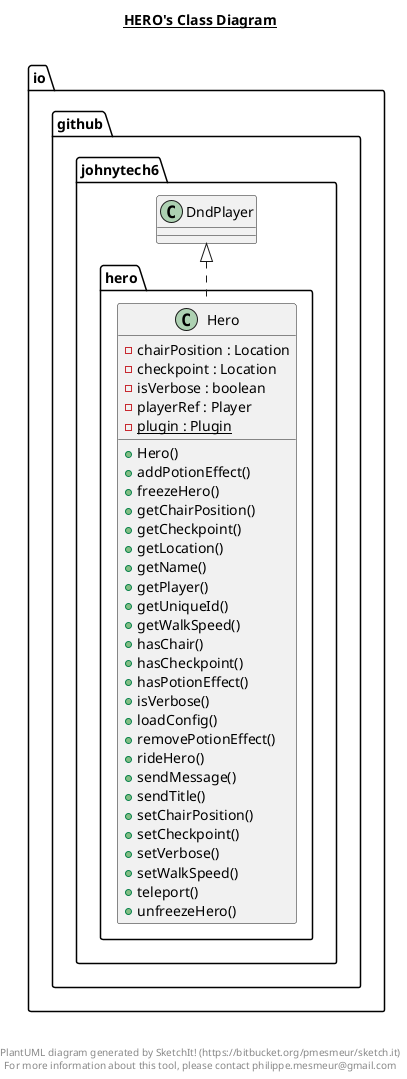 @startuml

title __HERO's Class Diagram__\n

  namespace io.github.johnytech6 {
    namespace hero {
      class io.github.johnytech6.hero.Hero {
          - chairPosition : Location
          - checkpoint : Location
          - isVerbose : boolean
          - playerRef : Player
          {static} - plugin : Plugin
          + Hero()
          + addPotionEffect()
          + freezeHero()
          + getChairPosition()
          + getCheckpoint()
          + getLocation()
          + getName()
          + getPlayer()
          + getUniqueId()
          + getWalkSpeed()
          + hasChair()
          + hasCheckpoint()
          + hasPotionEffect()
          + isVerbose()
          + loadConfig()
          + removePotionEffect()
          + rideHero()
          + sendMessage()
          + sendTitle()
          + setChairPosition()
          + setCheckpoint()
          + setVerbose()
          + setWalkSpeed()
          + teleport()
          + unfreezeHero()
      }
    }
  }
  

  io.github.johnytech6.hero.Hero .up.|> io.github.johnytech6.DndPlayer


right footer


PlantUML diagram generated by SketchIt! (https://bitbucket.org/pmesmeur/sketch.it)
For more information about this tool, please contact philippe.mesmeur@gmail.com
endfooter

@enduml
